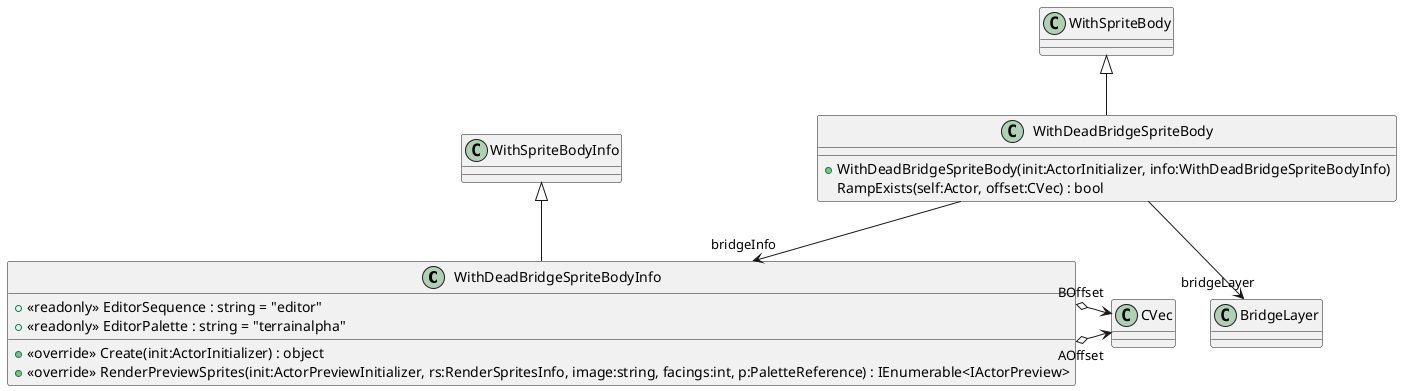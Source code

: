 @startuml
class WithDeadBridgeSpriteBodyInfo {
    + <<readonly>> EditorSequence : string = "editor"
    + <<readonly>> EditorPalette : string = "terrainalpha"
    + <<override>> Create(init:ActorInitializer) : object
    + <<override>> RenderPreviewSprites(init:ActorPreviewInitializer, rs:RenderSpritesInfo, image:string, facings:int, p:PaletteReference) : IEnumerable<IActorPreview>
}
class WithDeadBridgeSpriteBody {
    + WithDeadBridgeSpriteBody(init:ActorInitializer, info:WithDeadBridgeSpriteBodyInfo)
    RampExists(self:Actor, offset:CVec) : bool
}
WithSpriteBodyInfo <|-- WithDeadBridgeSpriteBodyInfo
WithDeadBridgeSpriteBodyInfo o-> "AOffset" CVec
WithDeadBridgeSpriteBodyInfo o-> "BOffset" CVec
WithSpriteBody <|-- WithDeadBridgeSpriteBody
WithDeadBridgeSpriteBody --> "bridgeInfo" WithDeadBridgeSpriteBodyInfo
WithDeadBridgeSpriteBody --> "bridgeLayer" BridgeLayer
@enduml
